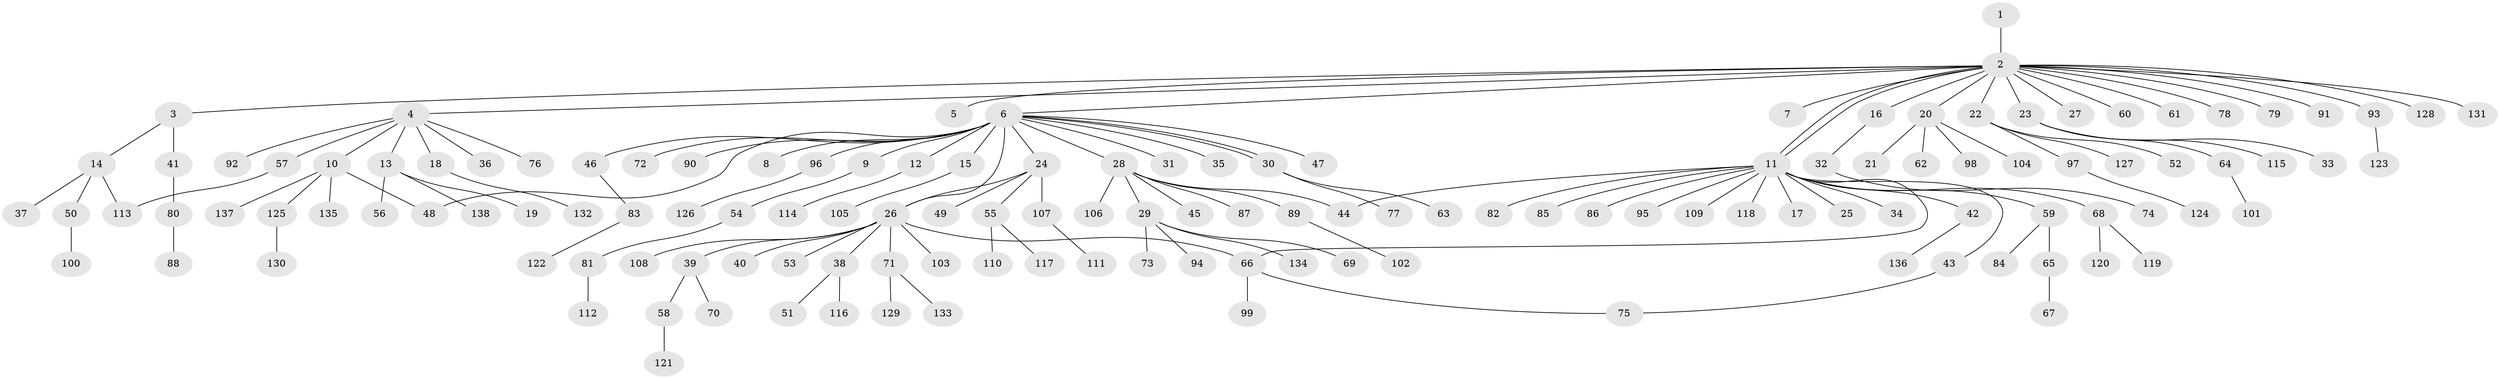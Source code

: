 // coarse degree distribution, {1: 0.6597938144329897, 19: 0.010309278350515464, 3: 0.061855670103092786, 2: 0.17525773195876287, 7: 0.010309278350515464, 4: 0.041237113402061855, 15: 0.010309278350515464, 6: 0.010309278350515464, 16: 0.010309278350515464, 9: 0.010309278350515464}
// Generated by graph-tools (version 1.1) at 2025/36/03/04/25 23:36:47]
// undirected, 138 vertices, 145 edges
graph export_dot {
  node [color=gray90,style=filled];
  1;
  2;
  3;
  4;
  5;
  6;
  7;
  8;
  9;
  10;
  11;
  12;
  13;
  14;
  15;
  16;
  17;
  18;
  19;
  20;
  21;
  22;
  23;
  24;
  25;
  26;
  27;
  28;
  29;
  30;
  31;
  32;
  33;
  34;
  35;
  36;
  37;
  38;
  39;
  40;
  41;
  42;
  43;
  44;
  45;
  46;
  47;
  48;
  49;
  50;
  51;
  52;
  53;
  54;
  55;
  56;
  57;
  58;
  59;
  60;
  61;
  62;
  63;
  64;
  65;
  66;
  67;
  68;
  69;
  70;
  71;
  72;
  73;
  74;
  75;
  76;
  77;
  78;
  79;
  80;
  81;
  82;
  83;
  84;
  85;
  86;
  87;
  88;
  89;
  90;
  91;
  92;
  93;
  94;
  95;
  96;
  97;
  98;
  99;
  100;
  101;
  102;
  103;
  104;
  105;
  106;
  107;
  108;
  109;
  110;
  111;
  112;
  113;
  114;
  115;
  116;
  117;
  118;
  119;
  120;
  121;
  122;
  123;
  124;
  125;
  126;
  127;
  128;
  129;
  130;
  131;
  132;
  133;
  134;
  135;
  136;
  137;
  138;
  1 -- 2;
  2 -- 3;
  2 -- 4;
  2 -- 5;
  2 -- 6;
  2 -- 7;
  2 -- 11;
  2 -- 11;
  2 -- 16;
  2 -- 20;
  2 -- 22;
  2 -- 23;
  2 -- 27;
  2 -- 60;
  2 -- 61;
  2 -- 78;
  2 -- 79;
  2 -- 91;
  2 -- 93;
  2 -- 128;
  2 -- 131;
  3 -- 14;
  3 -- 41;
  4 -- 10;
  4 -- 13;
  4 -- 18;
  4 -- 36;
  4 -- 57;
  4 -- 76;
  4 -- 92;
  6 -- 8;
  6 -- 9;
  6 -- 12;
  6 -- 15;
  6 -- 24;
  6 -- 26;
  6 -- 28;
  6 -- 30;
  6 -- 30;
  6 -- 31;
  6 -- 35;
  6 -- 46;
  6 -- 47;
  6 -- 48;
  6 -- 72;
  6 -- 90;
  6 -- 96;
  9 -- 54;
  10 -- 48;
  10 -- 125;
  10 -- 135;
  10 -- 137;
  11 -- 17;
  11 -- 25;
  11 -- 34;
  11 -- 42;
  11 -- 43;
  11 -- 44;
  11 -- 59;
  11 -- 66;
  11 -- 68;
  11 -- 82;
  11 -- 85;
  11 -- 86;
  11 -- 95;
  11 -- 109;
  11 -- 118;
  12 -- 114;
  13 -- 19;
  13 -- 56;
  13 -- 138;
  14 -- 37;
  14 -- 50;
  14 -- 113;
  15 -- 105;
  16 -- 32;
  18 -- 132;
  20 -- 21;
  20 -- 62;
  20 -- 98;
  20 -- 104;
  22 -- 52;
  22 -- 97;
  22 -- 127;
  23 -- 33;
  23 -- 64;
  23 -- 115;
  24 -- 26;
  24 -- 49;
  24 -- 55;
  24 -- 107;
  26 -- 38;
  26 -- 39;
  26 -- 40;
  26 -- 53;
  26 -- 66;
  26 -- 71;
  26 -- 103;
  26 -- 108;
  28 -- 29;
  28 -- 44;
  28 -- 45;
  28 -- 87;
  28 -- 89;
  28 -- 106;
  29 -- 69;
  29 -- 73;
  29 -- 94;
  29 -- 134;
  30 -- 63;
  30 -- 77;
  32 -- 74;
  38 -- 51;
  38 -- 116;
  39 -- 58;
  39 -- 70;
  41 -- 80;
  42 -- 136;
  43 -- 75;
  46 -- 83;
  50 -- 100;
  54 -- 81;
  55 -- 110;
  55 -- 117;
  57 -- 113;
  58 -- 121;
  59 -- 65;
  59 -- 84;
  64 -- 101;
  65 -- 67;
  66 -- 75;
  66 -- 99;
  68 -- 119;
  68 -- 120;
  71 -- 129;
  71 -- 133;
  80 -- 88;
  81 -- 112;
  83 -- 122;
  89 -- 102;
  93 -- 123;
  96 -- 126;
  97 -- 124;
  107 -- 111;
  125 -- 130;
}
